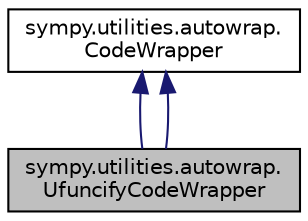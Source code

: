 digraph "sympy.utilities.autowrap.UfuncifyCodeWrapper"
{
 // LATEX_PDF_SIZE
  edge [fontname="Helvetica",fontsize="10",labelfontname="Helvetica",labelfontsize="10"];
  node [fontname="Helvetica",fontsize="10",shape=record];
  Node1 [label="sympy.utilities.autowrap.\lUfuncifyCodeWrapper",height=0.2,width=0.4,color="black", fillcolor="grey75", style="filled", fontcolor="black",tooltip=" "];
  Node2 -> Node1 [dir="back",color="midnightblue",fontsize="10",style="solid",fontname="Helvetica"];
  Node2 [label="sympy.utilities.autowrap.\lCodeWrapper",height=0.2,width=0.4,color="black", fillcolor="white", style="filled",URL="$classsympy_1_1utilities_1_1autowrap_1_1CodeWrapper.html",tooltip=" "];
  Node2 -> Node1 [dir="back",color="midnightblue",fontsize="10",style="solid",fontname="Helvetica"];
}
